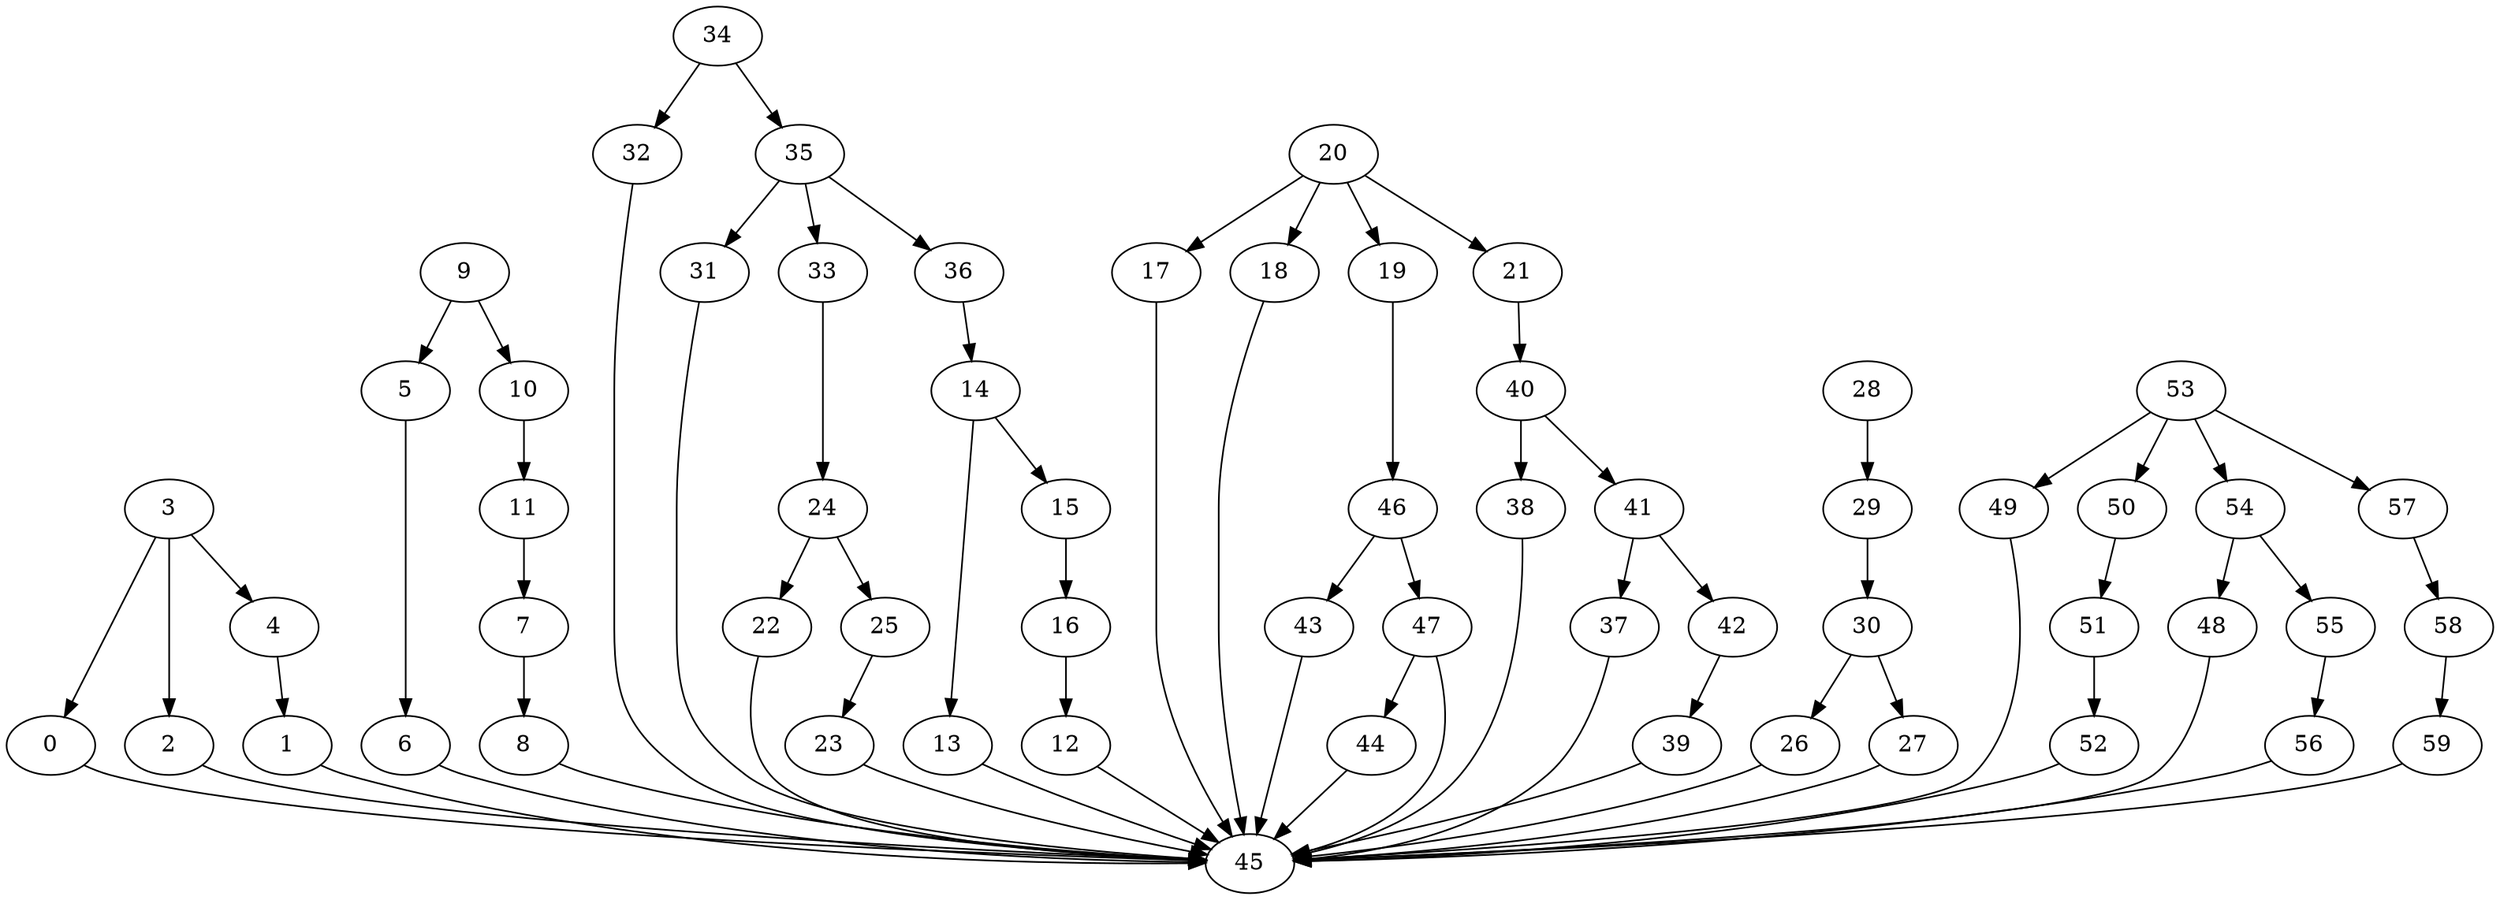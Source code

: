 strict digraph  {
0 [exec=100];
1 [exec=155];
2 [exec=187];
3 [exec=188];
4 [exec=74];
5 [exec=154];
6 [exec=114];
7 [exec=163];
8 [exec=74];
9 [exec=100];
10 [exec=124];
11 [exec=74];
12 [exec=142];
13 [exec=112];
14 [exec=160];
15 [exec=127];
16 [exec=141];
17 [exec=107];
18 [exec=85];
19 [exec=103];
20 [exec=183];
21 [exec=53];
22 [exec=151];
23 [exec=74];
24 [exec=162];
25 [exec=112];
26 [exec=170];
27 [exec=127];
28 [exec=154];
29 [exec=71];
30 [exec=99];
31 [exec=54];
32 [exec=55];
33 [exec=187];
34 [exec=81];
35 [exec=114];
36 [exec=200];
37 [exec=155];
38 [exec=157];
39 [exec=174];
40 [exec=118];
41 [exec=171];
42 [exec=172];
43 [exec=165];
44 [exec=64];
45 [exec=96];
46 [exec=57];
47 [exec=195];
48 [exec=158];
49 [exec=184];
50 [exec=175];
51 [exec=69];
52 [exec=170];
53 [exec=109];
54 [exec=75];
55 [exec=144];
56 [exec=142];
57 [exec=87];
58 [exec=112];
59 [exec=131];
0 -> 45  [comm=7];
1 -> 45  [comm=9];
2 -> 45  [comm=7];
3 -> 4  [comm=16];
3 -> 0  [comm=5];
3 -> 2  [comm=10];
4 -> 1  [comm=9];
5 -> 6  [comm=10];
6 -> 45  [comm=14];
7 -> 8  [comm=9];
8 -> 45  [comm=17];
9 -> 10  [comm=12];
9 -> 5  [comm=12];
10 -> 11  [comm=9];
11 -> 7  [comm=18];
12 -> 45  [comm=10];
13 -> 45  [comm=15];
14 -> 15  [comm=12];
14 -> 13  [comm=5];
15 -> 16  [comm=17];
16 -> 12  [comm=11];
17 -> 45  [comm=15];
18 -> 45  [comm=17];
19 -> 46  [comm=19];
20 -> 21  [comm=5];
20 -> 17  [comm=17];
20 -> 18  [comm=9];
20 -> 19  [comm=12];
21 -> 40  [comm=16];
22 -> 45  [comm=13];
23 -> 45  [comm=10];
24 -> 25  [comm=9];
24 -> 22  [comm=10];
25 -> 23  [comm=9];
26 -> 45  [comm=17];
27 -> 45  [comm=7];
28 -> 29  [comm=6];
29 -> 30  [comm=5];
30 -> 26  [comm=6];
30 -> 27  [comm=20];
31 -> 45  [comm=6];
32 -> 45  [comm=8];
33 -> 24  [comm=8];
34 -> 35  [comm=16];
34 -> 32  [comm=6];
35 -> 36  [comm=6];
35 -> 31  [comm=12];
35 -> 33  [comm=18];
36 -> 14  [comm=12];
37 -> 45  [comm=14];
38 -> 45  [comm=7];
39 -> 45  [comm=20];
40 -> 41  [comm=7];
40 -> 38  [comm=6];
41 -> 42  [comm=10];
41 -> 37  [comm=19];
42 -> 39  [comm=8];
43 -> 45  [comm=8];
44 -> 45  [comm=10];
46 -> 47  [comm=6];
46 -> 43  [comm=5];
47 -> 44  [comm=18];
47 -> 45  [comm=14];
48 -> 45  [comm=13];
49 -> 45  [comm=19];
50 -> 51  [comm=12];
51 -> 52  [comm=11];
52 -> 45  [comm=11];
53 -> 54  [comm=13];
53 -> 49  [comm=5];
53 -> 50  [comm=13];
53 -> 57  [comm=15];
54 -> 55  [comm=7];
54 -> 48  [comm=6];
55 -> 56  [comm=16];
56 -> 45  [comm=16];
57 -> 58  [comm=8];
58 -> 59  [comm=12];
59 -> 45  [comm=5];
}
